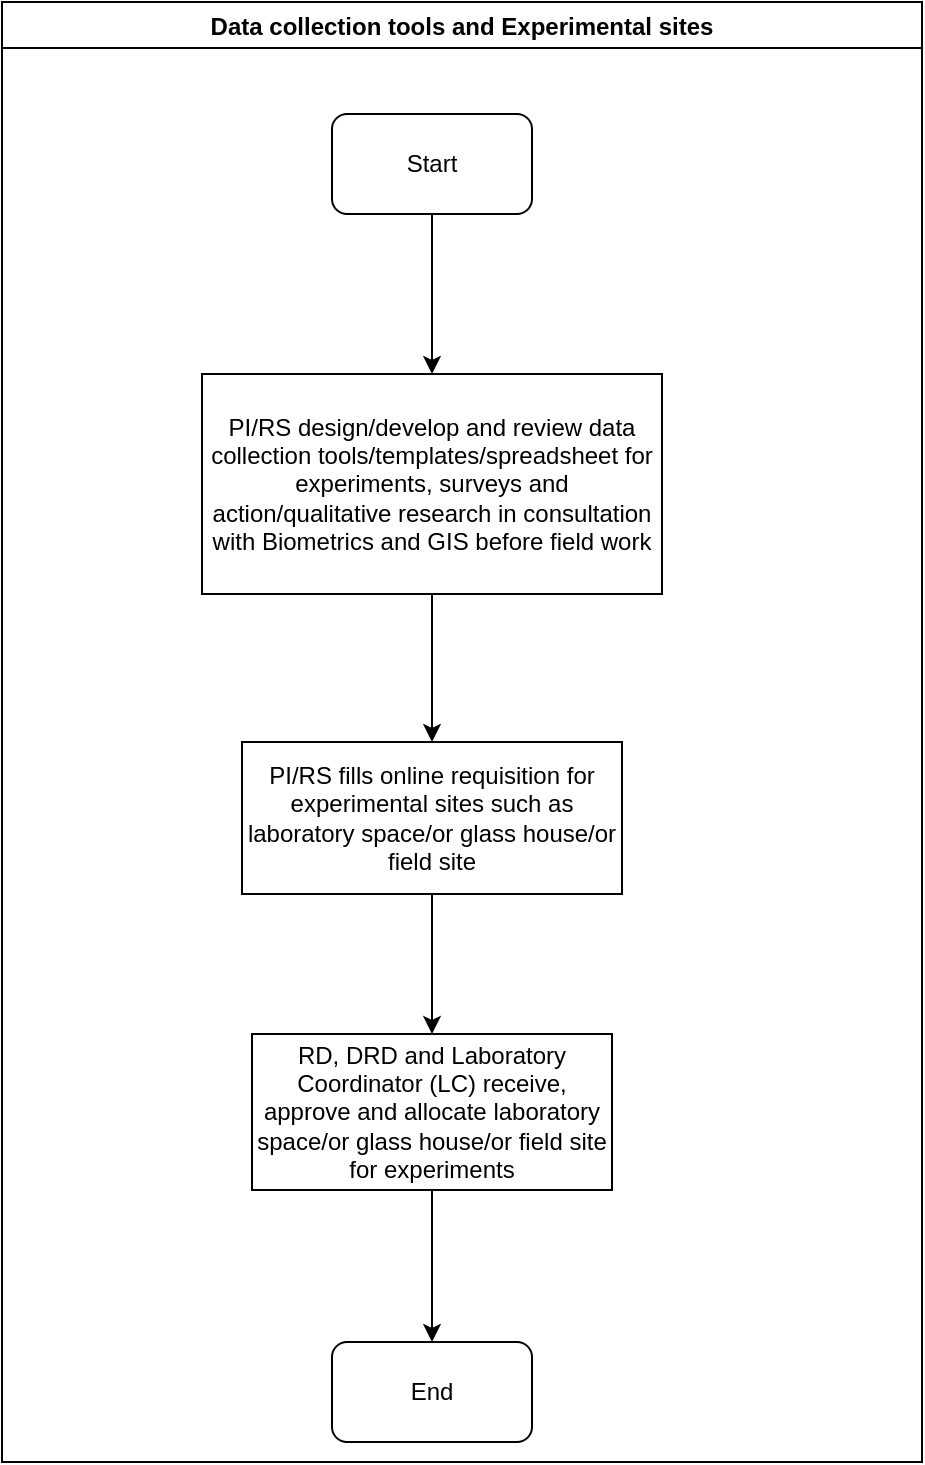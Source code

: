 <mxfile version="14.2.7" type="github">
  <diagram id="9AUTSeqywhxO679KxUz8" name="Page-1">
    <mxGraphModel dx="1038" dy="547" grid="1" gridSize="10" guides="1" tooltips="1" connect="1" arrows="1" fold="1" page="1" pageScale="1" pageWidth="1169" pageHeight="827" math="0" shadow="0">
      <root>
        <mxCell id="0" />
        <mxCell id="1" parent="0" />
        <mxCell id="5i5uavK7HOHlnxQsCkVr-1" value="Data collection tools and Experimental sites" style="swimlane;startSize=23;" parent="1" vertex="1">
          <mxGeometry x="10" y="10" width="460" height="730" as="geometry" />
        </mxCell>
        <mxCell id="5i5uavK7HOHlnxQsCkVr-2" value="Start" style="rounded=1;whiteSpace=wrap;html=1;" parent="5i5uavK7HOHlnxQsCkVr-1" vertex="1">
          <mxGeometry x="165" y="56" width="100" height="50" as="geometry" />
        </mxCell>
        <mxCell id="5i5uavK7HOHlnxQsCkVr-5" value="PI/RS design/develop and review data collection tools/templates/spreadsheet for experiments, surveys and action/qualitative research in consultation with Biometrics and GIS before field work" style="rounded=0;whiteSpace=wrap;html=1;" parent="5i5uavK7HOHlnxQsCkVr-1" vertex="1">
          <mxGeometry x="100" y="186" width="230" height="110" as="geometry" />
        </mxCell>
        <mxCell id="5i5uavK7HOHlnxQsCkVr-4" value="" style="edgeStyle=orthogonalEdgeStyle;rounded=0;orthogonalLoop=1;jettySize=auto;html=1;" parent="5i5uavK7HOHlnxQsCkVr-1" source="5i5uavK7HOHlnxQsCkVr-2" target="5i5uavK7HOHlnxQsCkVr-5" edge="1">
          <mxGeometry relative="1" as="geometry">
            <mxPoint x="215" y="181" as="targetPoint" />
          </mxGeometry>
        </mxCell>
        <mxCell id="5i5uavK7HOHlnxQsCkVr-6" value="PI/RS fills online requisition for experimental sites such as laboratory space/or glass house/or field site" style="whiteSpace=wrap;html=1;rounded=0;" parent="5i5uavK7HOHlnxQsCkVr-1" vertex="1">
          <mxGeometry x="120" y="370" width="190" height="76" as="geometry" />
        </mxCell>
        <mxCell id="5i5uavK7HOHlnxQsCkVr-7" value="" style="edgeStyle=orthogonalEdgeStyle;rounded=0;orthogonalLoop=1;jettySize=auto;html=1;" parent="5i5uavK7HOHlnxQsCkVr-1" source="5i5uavK7HOHlnxQsCkVr-5" target="5i5uavK7HOHlnxQsCkVr-6" edge="1">
          <mxGeometry relative="1" as="geometry" />
        </mxCell>
        <mxCell id="uFXR2dPNcjkIclZkE1A9-1" value="End" style="rounded=1;whiteSpace=wrap;html=1;" vertex="1" parent="5i5uavK7HOHlnxQsCkVr-1">
          <mxGeometry x="165" y="670" width="100" height="50" as="geometry" />
        </mxCell>
        <mxCell id="5i5uavK7HOHlnxQsCkVr-11" value="" style="edgeStyle=orthogonalEdgeStyle;rounded=0;orthogonalLoop=1;jettySize=auto;html=1;entryX=0.5;entryY=0;entryDx=0;entryDy=0;" parent="1" source="5i5uavK7HOHlnxQsCkVr-8" target="uFXR2dPNcjkIclZkE1A9-1" edge="1">
          <mxGeometry relative="1" as="geometry">
            <mxPoint x="225" y="686" as="targetPoint" />
          </mxGeometry>
        </mxCell>
        <mxCell id="5i5uavK7HOHlnxQsCkVr-8" value="RD, DRD and Laboratory Coordinator (LC) receive, approve and allocate laboratory space/or glass house/or field site for experiments" style="whiteSpace=wrap;html=1;rounded=0;" parent="1" vertex="1">
          <mxGeometry x="135" y="526" width="180" height="78" as="geometry" />
        </mxCell>
        <mxCell id="5i5uavK7HOHlnxQsCkVr-9" value="" style="edgeStyle=orthogonalEdgeStyle;rounded=0;orthogonalLoop=1;jettySize=auto;html=1;" parent="1" source="5i5uavK7HOHlnxQsCkVr-6" target="5i5uavK7HOHlnxQsCkVr-8" edge="1">
          <mxGeometry relative="1" as="geometry" />
        </mxCell>
      </root>
    </mxGraphModel>
  </diagram>
</mxfile>
